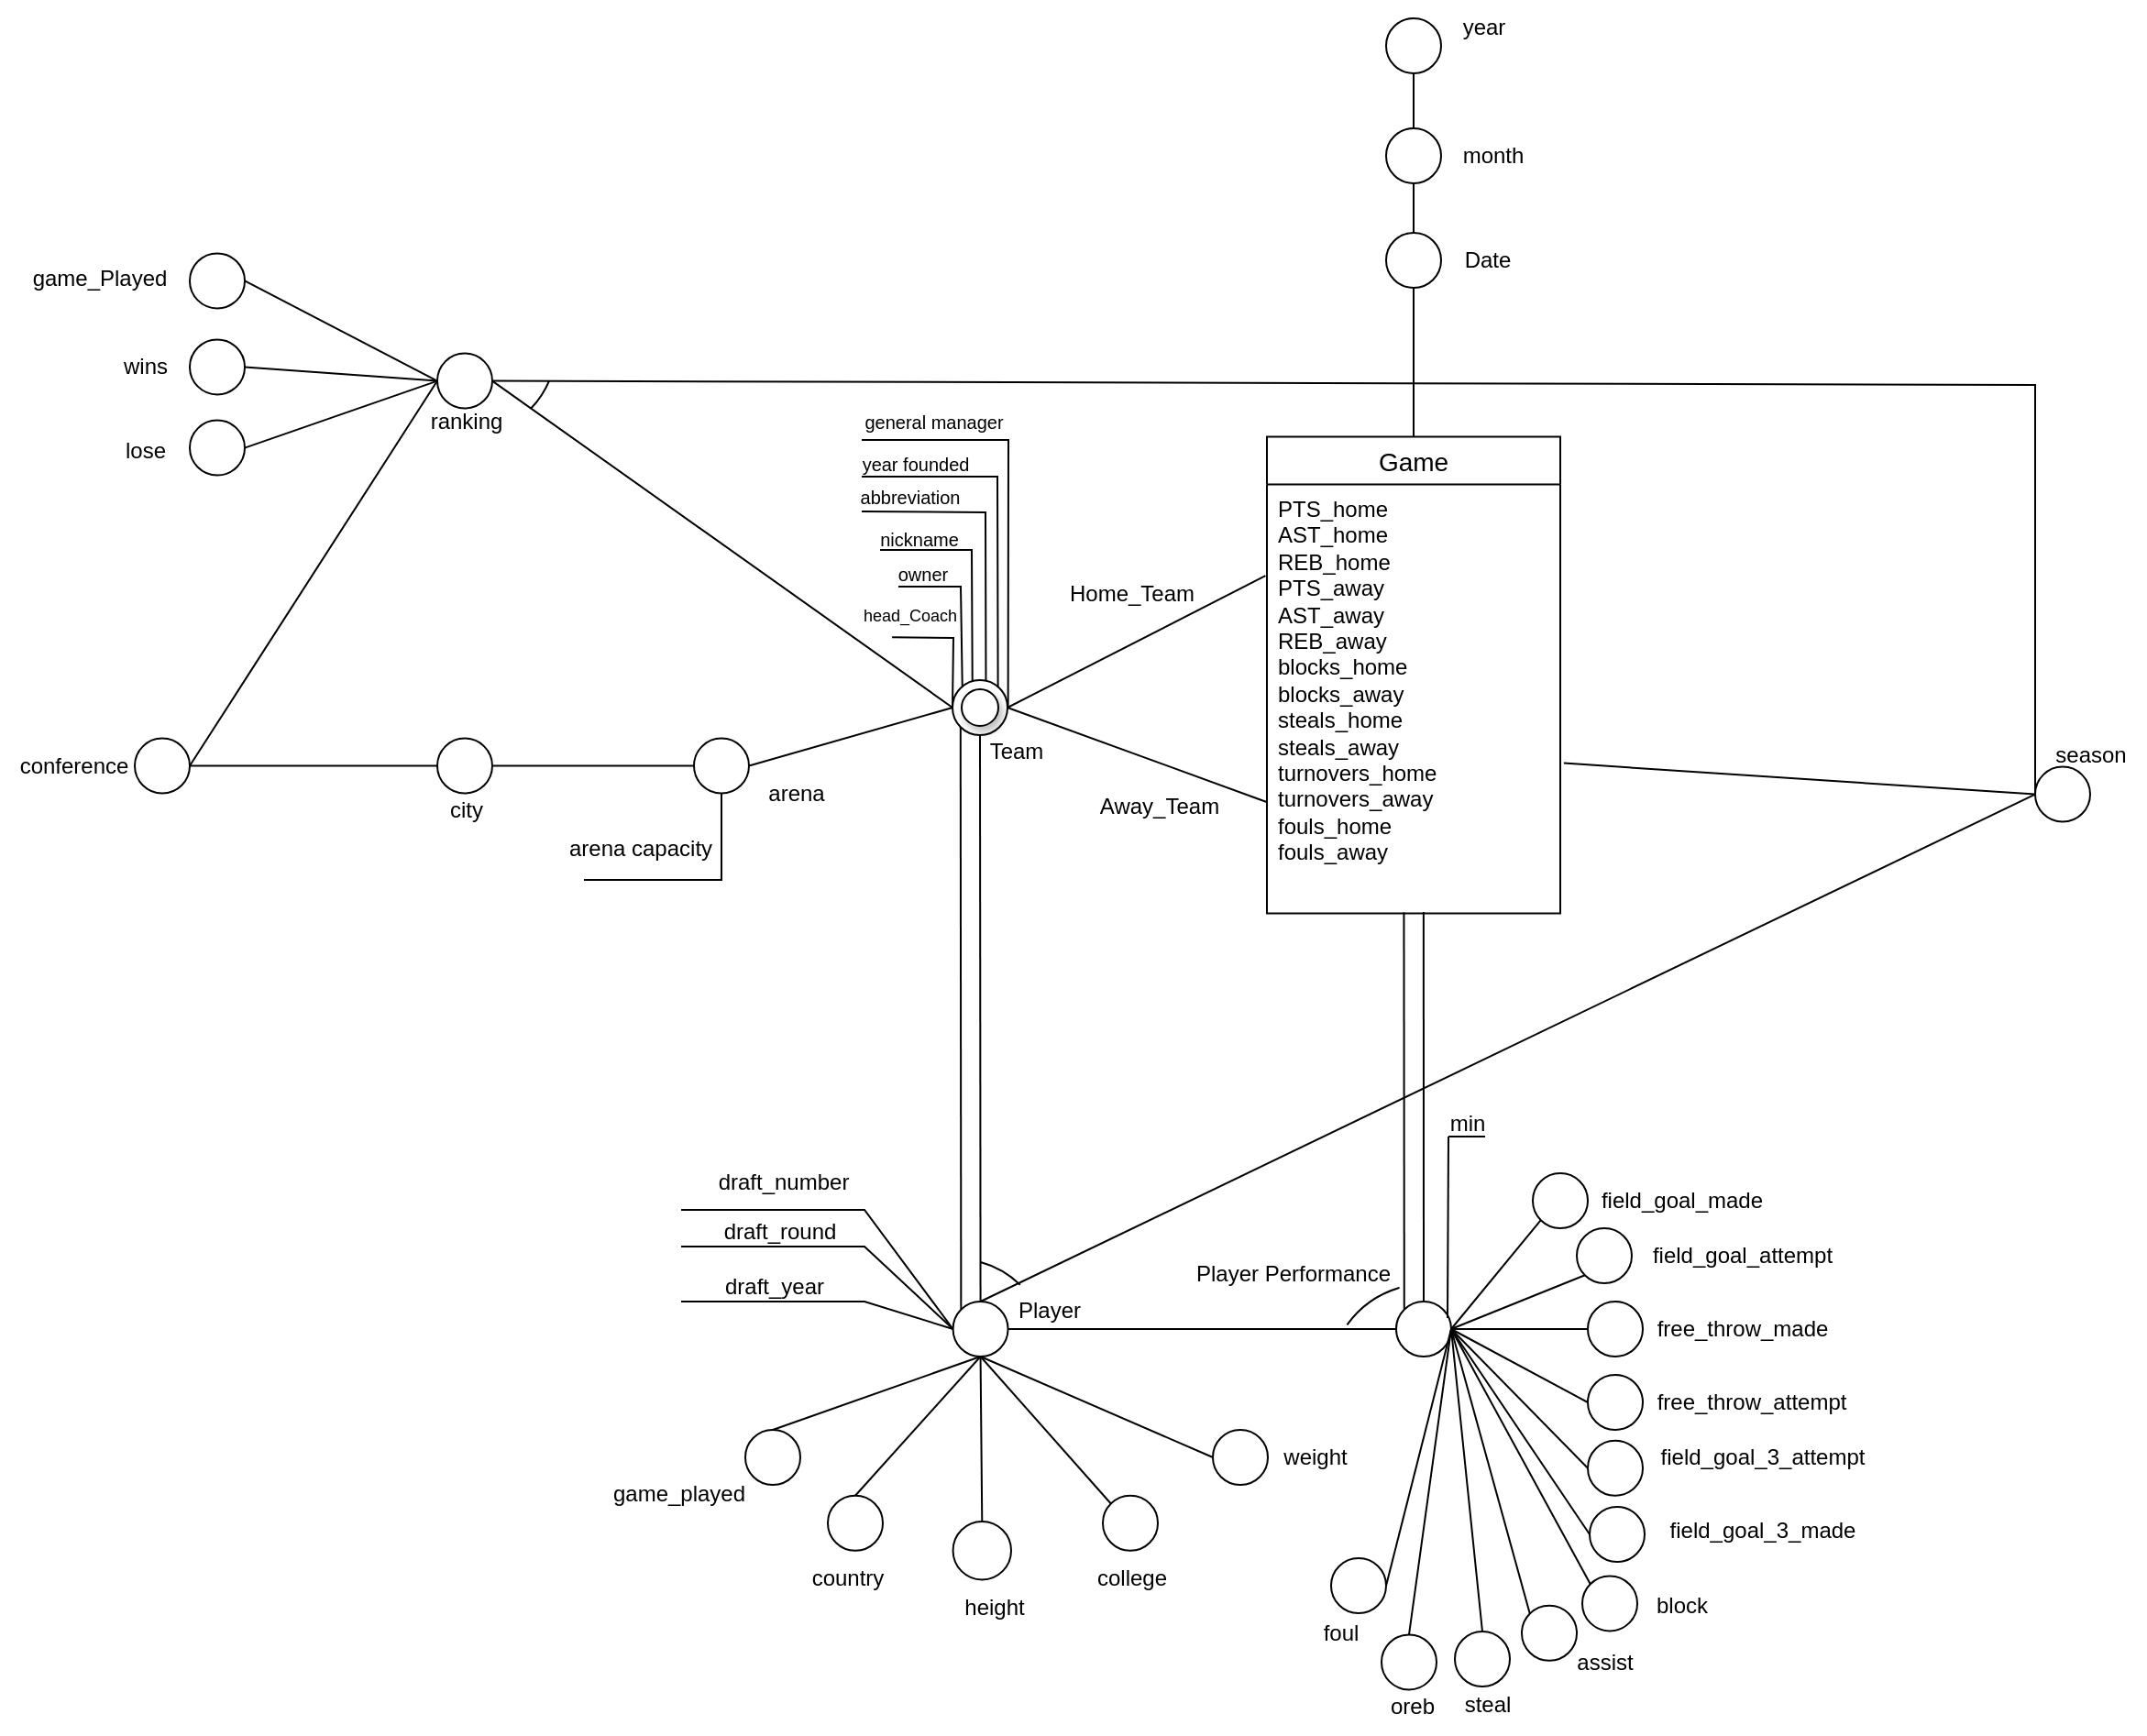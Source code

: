 <mxfile version="26.2.12">
  <diagram name="Page-1" id="STnHS9eQs5rwX8lgGzz5">
    <mxGraphModel dx="2829" dy="1380" grid="1" gridSize="10" guides="1" tooltips="1" connect="1" arrows="1" fold="1" page="1" pageScale="1" pageWidth="1654" pageHeight="1169" math="0" shadow="0">
      <root>
        <mxCell id="0" />
        <mxCell id="1" parent="0" />
        <mxCell id="lqGyyjWY5NM0c0FbPmfU-131" value="&lt;font style=&quot;font-size: 10px;&quot;&gt;general manager&lt;/font&gt;" style="text;html=1;align=center;verticalAlign=middle;resizable=0;points=[];autosize=1;strokeColor=none;fillColor=none;" parent="1" vertex="1">
          <mxGeometry x="628.5" y="315.21" width="100" height="30" as="geometry" />
        </mxCell>
        <mxCell id="lqGyyjWY5NM0c0FbPmfU-140" value="&lt;font style=&quot;font-size: 10px;&quot;&gt;abbreviation&lt;/font&gt;" style="text;html=1;align=center;verticalAlign=middle;resizable=0;points=[];autosize=1;strokeColor=none;fillColor=none;" parent="1" vertex="1">
          <mxGeometry x="625.5" y="356" width="80" height="30" as="geometry" />
        </mxCell>
        <mxCell id="lqGyyjWY5NM0c0FbPmfU-82" value="Game" style="swimlane;fontStyle=0;childLayout=stackLayout;horizontal=1;startSize=26;horizontalStack=0;resizeParent=1;resizeParentMax=0;resizeLast=0;collapsible=1;marginBottom=0;align=center;fontSize=14;" parent="1" vertex="1">
          <mxGeometry x="861" y="338.21" width="160" height="260" as="geometry">
            <mxRectangle x="1130" y="142" width="130" height="30" as="alternateBounds" />
          </mxGeometry>
        </mxCell>
        <mxCell id="lqGyyjWY5NM0c0FbPmfU-85" value="&lt;div&gt;&lt;span style=&quot;background-color: transparent; color: light-dark(rgb(0, 0, 0), rgb(255, 255, 255));&quot;&gt;PTS_home&lt;br&gt;AST_home&amp;nbsp;&lt;/span&gt;&lt;/div&gt;&lt;div&gt;&lt;span style=&quot;background-color: transparent; color: light-dark(rgb(0, 0, 0), rgb(255, 255, 255));&quot;&gt;REB_home&lt;br&gt;PTS_away&lt;br&gt;AST_away&lt;br&gt;REB_away&lt;span style=&quot;white-space: pre;&quot;&gt;&#x9;&lt;/span&gt;&lt;br&gt;&lt;/span&gt;&lt;span style=&quot;background-color: transparent; color: light-dark(rgb(0, 0, 0), rgb(255, 255, 255));&quot;&gt;blocks_home&lt;/span&gt;&lt;/div&gt;&lt;div&gt;blocks_away&lt;/div&gt;&lt;div&gt;&lt;div&gt;steals_home&lt;/div&gt;&lt;div&gt;steals_away&lt;/div&gt;&lt;div&gt;turnovers_home&lt;/div&gt;&lt;div&gt;turnovers_away&lt;/div&gt;&lt;div&gt;fouls_home&lt;/div&gt;&lt;/div&gt;&lt;div&gt;fouls_away&lt;/div&gt;&lt;div&gt;&lt;br&gt;&lt;/div&gt;" style="text;strokeColor=none;fillColor=none;spacingLeft=4;spacingRight=4;overflow=hidden;rotatable=0;points=[[0,0.5],[1,0.5]];portConstraint=eastwest;fontSize=12;whiteSpace=wrap;html=1;" parent="lqGyyjWY5NM0c0FbPmfU-82" vertex="1">
          <mxGeometry y="26" width="160" height="234" as="geometry" />
        </mxCell>
        <mxCell id="lqGyyjWY5NM0c0FbPmfU-91" value="Home_Team" style="text;html=1;align=center;verticalAlign=middle;resizable=0;points=[];autosize=1;strokeColor=none;fillColor=none;" parent="1" vertex="1">
          <mxGeometry x="741.5" y="409" width="90" height="30" as="geometry" />
        </mxCell>
        <mxCell id="lqGyyjWY5NM0c0FbPmfU-101" value="" style="endArrow=none;html=1;rounded=0;entryX=1;entryY=0;entryDx=0;entryDy=0;" parent="1" edge="1">
          <mxGeometry relative="1" as="geometry">
            <mxPoint x="640" y="340" as="sourcePoint" />
            <mxPoint x="719.807" y="485.603" as="targetPoint" />
            <Array as="points">
              <mxPoint x="720" y="340" />
            </Array>
          </mxGeometry>
        </mxCell>
        <mxCell id="lqGyyjWY5NM0c0FbPmfU-115" value="&lt;font style=&quot;font-size: 10px;&quot;&gt;owner&lt;/font&gt;" style="text;html=1;align=center;verticalAlign=middle;resizable=0;points=[];autosize=1;strokeColor=none;fillColor=none;" parent="1" vertex="1">
          <mxGeometry x="647.5" y="398.0" width="50" height="30" as="geometry" />
        </mxCell>
        <mxCell id="Ys17MQs9ZZvH2SdcOi4z-31" value="" style="endArrow=none;html=1;rounded=0;entryX=0;entryY=0.5;entryDx=0;entryDy=0;exitX=1;exitY=0.5;exitDx=0;exitDy=0;" parent="1" source="Ys17MQs9ZZvH2SdcOi4z-32" target="HAxubspQe0TTmZOSSiqT-24" edge="1">
          <mxGeometry width="50" height="50" relative="1" as="geometry">
            <mxPoint x="-84" y="441.5" as="sourcePoint" />
            <mxPoint x="-184" y="513.5" as="targetPoint" />
          </mxGeometry>
        </mxCell>
        <mxCell id="Ys17MQs9ZZvH2SdcOi4z-32" value="" style="ellipse;whiteSpace=wrap;html=1;aspect=fixed;" parent="1" vertex="1">
          <mxGeometry x="273.5" y="285.21" width="30" height="30" as="geometry" />
        </mxCell>
        <mxCell id="Ys17MQs9ZZvH2SdcOi4z-34" value="wins" style="text;html=1;align=center;verticalAlign=middle;resizable=0;points=[];autosize=1;strokeColor=none;fillColor=none;" parent="1" vertex="1">
          <mxGeometry x="223.5" y="285.21" width="50" height="30" as="geometry" />
        </mxCell>
        <mxCell id="Ys17MQs9ZZvH2SdcOi4z-35" value="" style="endArrow=none;html=1;rounded=0;exitX=1;exitY=0.5;exitDx=0;exitDy=0;entryX=0;entryY=0.5;entryDx=0;entryDy=0;" parent="1" source="Ys17MQs9ZZvH2SdcOi4z-36" target="HAxubspQe0TTmZOSSiqT-24" edge="1">
          <mxGeometry width="50" height="50" relative="1" as="geometry">
            <mxPoint x="-104" y="493.5" as="sourcePoint" />
            <mxPoint x="383.5" y="255.21" as="targetPoint" />
          </mxGeometry>
        </mxCell>
        <mxCell id="Ys17MQs9ZZvH2SdcOi4z-36" value="" style="ellipse;whiteSpace=wrap;html=1;aspect=fixed;" parent="1" vertex="1">
          <mxGeometry x="273.5" y="329.29" width="30" height="30" as="geometry" />
        </mxCell>
        <mxCell id="Ys17MQs9ZZvH2SdcOi4z-37" value="lose" style="text;html=1;align=center;verticalAlign=middle;resizable=0;points=[];autosize=1;strokeColor=none;fillColor=none;" parent="1" vertex="1">
          <mxGeometry x="223.5" y="330.71" width="50" height="30" as="geometry" />
        </mxCell>
        <mxCell id="Ys17MQs9ZZvH2SdcOi4z-41" value="" style="endArrow=none;html=1;rounded=0;exitX=0.5;exitY=1;exitDx=0;exitDy=0;entryX=0;entryY=0.5;entryDx=0;entryDy=0;" parent="1" source="HAxubspQe0TTmZOSSiqT-42" target="Ys17MQs9ZZvH2SdcOi4z-51" edge="1">
          <mxGeometry width="50" height="50" relative="1" as="geometry">
            <mxPoint x="681.5" y="771.22" as="sourcePoint" />
            <mxPoint x="781.5" y="771.22" as="targetPoint" />
          </mxGeometry>
        </mxCell>
        <mxCell id="Ys17MQs9ZZvH2SdcOi4z-42" value="" style="endArrow=none;html=1;rounded=0;exitX=0.5;exitY=1;exitDx=0;exitDy=0;entryX=0.5;entryY=0;entryDx=0;entryDy=0;" parent="1" source="HAxubspQe0TTmZOSSiqT-42" target="Ys17MQs9ZZvH2SdcOi4z-49" edge="1">
          <mxGeometry width="50" height="50" relative="1" as="geometry">
            <mxPoint x="681.5" y="771.22" as="sourcePoint" />
            <mxPoint x="771.5" y="811.22" as="targetPoint" />
          </mxGeometry>
        </mxCell>
        <mxCell id="Ys17MQs9ZZvH2SdcOi4z-43" value="" style="endArrow=none;html=1;rounded=0;exitX=0.5;exitY=1;exitDx=0;exitDy=0;entryX=0.5;entryY=0;entryDx=0;entryDy=0;" parent="1" source="HAxubspQe0TTmZOSSiqT-42" target="Ys17MQs9ZZvH2SdcOi4z-47" edge="1">
          <mxGeometry width="50" height="50" relative="1" as="geometry">
            <mxPoint x="651.5" y="678.29" as="sourcePoint" />
            <mxPoint x="696.5" y="841.22" as="targetPoint" />
          </mxGeometry>
        </mxCell>
        <mxCell id="Ys17MQs9ZZvH2SdcOi4z-44" value="" style="endArrow=none;html=1;rounded=0;exitX=0.5;exitY=1;exitDx=0;exitDy=0;entryX=0.5;entryY=0;entryDx=0;entryDy=0;" parent="1" source="HAxubspQe0TTmZOSSiqT-42" target="Ys17MQs9ZZvH2SdcOi4z-45" edge="1">
          <mxGeometry width="50" height="50" relative="1" as="geometry">
            <mxPoint x="681.5" y="771.22" as="sourcePoint" />
            <mxPoint x="686.5" y="864.22" as="targetPoint" />
          </mxGeometry>
        </mxCell>
        <mxCell id="Ys17MQs9ZZvH2SdcOi4z-45" value="" style="ellipse;whiteSpace=wrap;html=1;aspect=fixed;" parent="1" vertex="1">
          <mxGeometry x="576.5" y="880.0" width="30" height="30" as="geometry" />
        </mxCell>
        <mxCell id="Ys17MQs9ZZvH2SdcOi4z-46" value="game_played" style="text;html=1;align=center;verticalAlign=middle;resizable=0;points=[];autosize=1;strokeColor=none;fillColor=none;" parent="1" vertex="1">
          <mxGeometry x="490" y="900.0" width="100" height="30" as="geometry" />
        </mxCell>
        <mxCell id="Ys17MQs9ZZvH2SdcOi4z-47" value="" style="ellipse;whiteSpace=wrap;html=1;aspect=fixed;" parent="1" vertex="1">
          <mxGeometry x="621.5" y="915.86" width="30" height="30" as="geometry" />
        </mxCell>
        <mxCell id="Ys17MQs9ZZvH2SdcOi4z-48" value="country" style="text;html=1;align=center;verticalAlign=middle;resizable=0;points=[];autosize=1;strokeColor=none;fillColor=none;" parent="1" vertex="1">
          <mxGeometry x="601.5" y="945.86" width="60" height="30" as="geometry" />
        </mxCell>
        <mxCell id="Ys17MQs9ZZvH2SdcOi4z-49" value="" style="ellipse;whiteSpace=wrap;html=1;aspect=fixed;" parent="1" vertex="1">
          <mxGeometry x="689.78" y="930" width="31.72" height="31.72" as="geometry" />
        </mxCell>
        <mxCell id="Ys17MQs9ZZvH2SdcOi4z-50" value="height" style="text;html=1;align=center;verticalAlign=middle;resizable=0;points=[];autosize=1;strokeColor=none;fillColor=none;" parent="1" vertex="1">
          <mxGeometry x="681.5" y="961.72" width="60" height="30" as="geometry" />
        </mxCell>
        <mxCell id="Ys17MQs9ZZvH2SdcOi4z-51" value="" style="ellipse;whiteSpace=wrap;html=1;aspect=fixed;" parent="1" vertex="1">
          <mxGeometry x="831.5" y="880.0" width="30" height="30" as="geometry" />
        </mxCell>
        <mxCell id="Ys17MQs9ZZvH2SdcOi4z-53" value="weight" style="text;html=1;align=center;verticalAlign=middle;resizable=0;points=[];autosize=1;strokeColor=none;fillColor=none;" parent="1" vertex="1">
          <mxGeometry x="856.5" y="880.0" width="60" height="30" as="geometry" />
        </mxCell>
        <mxCell id="Ys17MQs9ZZvH2SdcOi4z-60" value="" style="endArrow=none;html=1;rounded=0;entryX=0;entryY=0.5;entryDx=0;entryDy=0;exitX=1;exitY=0.5;exitDx=0;exitDy=0;" parent="1" source="Ys17MQs9ZZvH2SdcOi4z-61" target="HAxubspQe0TTmZOSSiqT-24" edge="1">
          <mxGeometry width="50" height="50" relative="1" as="geometry">
            <mxPoint x="-94" y="393.5" as="sourcePoint" />
            <mxPoint x="66" y="453.5" as="targetPoint" />
          </mxGeometry>
        </mxCell>
        <mxCell id="Ys17MQs9ZZvH2SdcOi4z-61" value="" style="ellipse;whiteSpace=wrap;html=1;aspect=fixed;" parent="1" vertex="1">
          <mxGeometry x="273.5" y="238.21" width="30" height="30" as="geometry" />
        </mxCell>
        <mxCell id="uUU-sFvdg4GG319mq6XO-7" value="" style="endArrow=none;html=1;rounded=0;entryX=0;entryY=0;entryDx=0;entryDy=0;exitX=0.5;exitY=1;exitDx=0;exitDy=0;" parent="1" source="HAxubspQe0TTmZOSSiqT-42" target="uUU-sFvdg4GG319mq6XO-8" edge="1">
          <mxGeometry width="50" height="50" relative="1" as="geometry">
            <mxPoint x="691.5" y="680" as="sourcePoint" />
            <mxPoint x="786" y="731.22" as="targetPoint" />
          </mxGeometry>
        </mxCell>
        <mxCell id="uUU-sFvdg4GG319mq6XO-8" value="" style="ellipse;whiteSpace=wrap;html=1;aspect=fixed;" parent="1" vertex="1">
          <mxGeometry x="771.5" y="915.86" width="30" height="30" as="geometry" />
        </mxCell>
        <mxCell id="uUU-sFvdg4GG319mq6XO-9" value="college" style="text;html=1;align=center;verticalAlign=middle;resizable=0;points=[];autosize=1;strokeColor=none;fillColor=none;" parent="1" vertex="1">
          <mxGeometry x="756.5" y="945.86" width="60" height="30" as="geometry" />
        </mxCell>
        <mxCell id="HAxubspQe0TTmZOSSiqT-1" value="" style="ellipse;whiteSpace=wrap;html=1;aspect=fixed;" parent="1" vertex="1">
          <mxGeometry x="926" y="227" width="30" height="30" as="geometry" />
        </mxCell>
        <mxCell id="HAxubspQe0TTmZOSSiqT-3" value="Date" style="text;html=1;align=center;verticalAlign=middle;resizable=0;points=[];autosize=1;strokeColor=none;fillColor=none;" parent="1" vertex="1">
          <mxGeometry x="956" y="227" width="50" height="30" as="geometry" />
        </mxCell>
        <mxCell id="HAxubspQe0TTmZOSSiqT-4" value="" style="ellipse;whiteSpace=wrap;html=1;aspect=fixed;" parent="1" vertex="1">
          <mxGeometry x="926" y="170" width="30" height="30" as="geometry" />
        </mxCell>
        <mxCell id="HAxubspQe0TTmZOSSiqT-5" value="" style="ellipse;whiteSpace=wrap;html=1;aspect=fixed;" parent="1" vertex="1">
          <mxGeometry x="926" y="110" width="30" height="30" as="geometry" />
        </mxCell>
        <mxCell id="HAxubspQe0TTmZOSSiqT-7" value="" style="endArrow=none;html=1;rounded=0;entryX=0.5;entryY=1;entryDx=0;entryDy=0;exitX=0.5;exitY=0;exitDx=0;exitDy=0;" parent="1" source="HAxubspQe0TTmZOSSiqT-1" target="HAxubspQe0TTmZOSSiqT-4" edge="1">
          <mxGeometry width="50" height="50" relative="1" as="geometry">
            <mxPoint x="628.5" y="257" as="sourcePoint" />
            <mxPoint x="678.5" y="207" as="targetPoint" />
          </mxGeometry>
        </mxCell>
        <mxCell id="HAxubspQe0TTmZOSSiqT-8" value="month" style="text;html=1;align=center;verticalAlign=middle;resizable=0;points=[];autosize=1;strokeColor=none;fillColor=none;" parent="1" vertex="1">
          <mxGeometry x="953.5" y="170" width="60" height="30" as="geometry" />
        </mxCell>
        <mxCell id="HAxubspQe0TTmZOSSiqT-9" value="year" style="text;html=1;align=center;verticalAlign=middle;resizable=0;points=[];autosize=1;strokeColor=none;fillColor=none;" parent="1" vertex="1">
          <mxGeometry x="953.5" y="100" width="50" height="30" as="geometry" />
        </mxCell>
        <mxCell id="HAxubspQe0TTmZOSSiqT-10" value="Away_Team" style="text;html=1;align=center;verticalAlign=middle;resizable=0;points=[];autosize=1;strokeColor=none;fillColor=none;" parent="1" vertex="1">
          <mxGeometry x="756.5" y="524.5" width="90" height="30" as="geometry" />
        </mxCell>
        <mxCell id="HAxubspQe0TTmZOSSiqT-11" value="" style="ellipse;whiteSpace=wrap;html=1;aspect=fixed;" parent="1" vertex="1">
          <mxGeometry x="689.5" y="471" width="30" height="30" as="geometry" />
        </mxCell>
        <mxCell id="HAxubspQe0TTmZOSSiqT-12" value="" style="endArrow=none;html=1;rounded=0;entryX=-0.005;entryY=0.213;entryDx=0;entryDy=0;exitX=1;exitY=0.5;exitDx=0;exitDy=0;entryPerimeter=0;" parent="1" source="HAxubspQe0TTmZOSSiqT-11" target="lqGyyjWY5NM0c0FbPmfU-85" edge="1">
          <mxGeometry width="50" height="50" relative="1" as="geometry">
            <mxPoint x="648.5" y="550" as="sourcePoint" />
            <mxPoint x="698.5" y="500" as="targetPoint" />
          </mxGeometry>
        </mxCell>
        <mxCell id="HAxubspQe0TTmZOSSiqT-14" value="" style="ellipse;whiteSpace=wrap;html=1;aspect=fixed;shadow=1;" parent="1" vertex="1">
          <mxGeometry x="694.5" y="476" width="20" height="20" as="geometry" />
        </mxCell>
        <mxCell id="HAxubspQe0TTmZOSSiqT-15" value="" style="endArrow=none;html=1;rounded=0;entryX=1;entryY=0.5;entryDx=0;entryDy=0;exitX=0.001;exitY=0.741;exitDx=0;exitDy=0;exitPerimeter=0;" parent="1" source="lqGyyjWY5NM0c0FbPmfU-85" target="HAxubspQe0TTmZOSSiqT-11" edge="1">
          <mxGeometry width="50" height="50" relative="1" as="geometry">
            <mxPoint x="648.5" y="550" as="sourcePoint" />
            <mxPoint x="698.5" y="500" as="targetPoint" />
          </mxGeometry>
        </mxCell>
        <mxCell id="HAxubspQe0TTmZOSSiqT-16" value="Team" style="text;html=1;align=center;verticalAlign=middle;resizable=0;points=[];autosize=1;strokeColor=none;fillColor=none;" parent="1" vertex="1">
          <mxGeometry x="698.5" y="494.5" width="50" height="30" as="geometry" />
        </mxCell>
        <mxCell id="HAxubspQe0TTmZOSSiqT-19" value="" style="endArrow=none;html=1;rounded=0;entryX=0;entryY=0.5;entryDx=0;entryDy=0;exitX=1;exitY=0.5;exitDx=0;exitDy=0;" parent="1" source="HAxubspQe0TTmZOSSiqT-24" target="HAxubspQe0TTmZOSSiqT-11" edge="1">
          <mxGeometry width="50" height="50" relative="1" as="geometry">
            <mxPoint x="518.5" y="470" as="sourcePoint" />
            <mxPoint x="498.5" y="490" as="targetPoint" />
          </mxGeometry>
        </mxCell>
        <mxCell id="HAxubspQe0TTmZOSSiqT-22" value="" style="ellipse;whiteSpace=wrap;html=1;aspect=fixed;" parent="1" vertex="1">
          <mxGeometry x="408.5" y="502.79" width="30" height="30" as="geometry" />
        </mxCell>
        <mxCell id="HAxubspQe0TTmZOSSiqT-23" value="" style="ellipse;whiteSpace=wrap;html=1;aspect=fixed;" parent="1" vertex="1">
          <mxGeometry x="548.5" y="502.79" width="30" height="30" as="geometry" />
        </mxCell>
        <mxCell id="HAxubspQe0TTmZOSSiqT-24" value="" style="ellipse;whiteSpace=wrap;html=1;aspect=fixed;" parent="1" vertex="1">
          <mxGeometry x="408.5" y="292.79" width="30" height="30" as="geometry" />
        </mxCell>
        <mxCell id="HAxubspQe0TTmZOSSiqT-26" value="" style="endArrow=none;html=1;rounded=0;entryX=0;entryY=0.5;entryDx=0;entryDy=0;exitX=1;exitY=0.5;exitDx=0;exitDy=0;" parent="1" source="HAxubspQe0TTmZOSSiqT-23" target="HAxubspQe0TTmZOSSiqT-11" edge="1">
          <mxGeometry width="50" height="50" relative="1" as="geometry">
            <mxPoint x="598.5" y="550" as="sourcePoint" />
            <mxPoint x="498.5" y="490" as="targetPoint" />
          </mxGeometry>
        </mxCell>
        <mxCell id="HAxubspQe0TTmZOSSiqT-27" value="arena" style="text;html=1;align=center;verticalAlign=middle;resizable=0;points=[];autosize=1;strokeColor=none;fillColor=none;" parent="1" vertex="1">
          <mxGeometry x="578.5" y="518.29" width="50" height="30" as="geometry" />
        </mxCell>
        <mxCell id="HAxubspQe0TTmZOSSiqT-28" value="" style="endArrow=none;html=1;rounded=0;entryX=0.5;entryY=1;entryDx=0;entryDy=0;" parent="1" target="HAxubspQe0TTmZOSSiqT-23" edge="1">
          <mxGeometry width="50" height="50" relative="1" as="geometry">
            <mxPoint x="488.5" y="580" as="sourcePoint" />
            <mxPoint x="498.5" y="490" as="targetPoint" />
            <Array as="points">
              <mxPoint x="563.5" y="580" />
            </Array>
          </mxGeometry>
        </mxCell>
        <mxCell id="HAxubspQe0TTmZOSSiqT-29" value="arena capacity" style="text;html=1;align=center;verticalAlign=middle;resizable=0;points=[];autosize=1;strokeColor=none;fillColor=none;" parent="1" vertex="1">
          <mxGeometry x="468.5" y="548.29" width="100" height="30" as="geometry" />
        </mxCell>
        <mxCell id="HAxubspQe0TTmZOSSiqT-30" value="" style="endArrow=none;html=1;rounded=0;entryX=0;entryY=0.5;entryDx=0;entryDy=0;exitX=1;exitY=0.5;exitDx=0;exitDy=0;" parent="1" source="HAxubspQe0TTmZOSSiqT-22" target="HAxubspQe0TTmZOSSiqT-23" edge="1">
          <mxGeometry width="50" height="50" relative="1" as="geometry">
            <mxPoint x="448.5" y="518" as="sourcePoint" />
            <mxPoint x="498.5" y="490" as="targetPoint" />
          </mxGeometry>
        </mxCell>
        <mxCell id="HAxubspQe0TTmZOSSiqT-31" value="city" style="text;html=1;align=center;verticalAlign=middle;resizable=0;points=[];autosize=1;strokeColor=none;fillColor=none;" parent="1" vertex="1">
          <mxGeometry x="403.5" y="527" width="40" height="30" as="geometry" />
        </mxCell>
        <mxCell id="HAxubspQe0TTmZOSSiqT-33" value="&lt;font style=&quot;font-size: 10px;&quot;&gt;year founded&lt;/font&gt;" style="text;html=1;align=center;verticalAlign=middle;resizable=0;points=[];autosize=1;strokeColor=none;fillColor=none;" parent="1" vertex="1">
          <mxGeometry x="628.5" y="338.21" width="80" height="30" as="geometry" />
        </mxCell>
        <mxCell id="HAxubspQe0TTmZOSSiqT-34" value="" style="endArrow=none;html=1;rounded=0;entryX=0;entryY=0.5;entryDx=0;entryDy=0;exitX=0.372;exitY=0.921;exitDx=0;exitDy=0;exitPerimeter=0;" parent="1" source="HAxubspQe0TTmZOSSiqT-36" target="HAxubspQe0TTmZOSSiqT-11" edge="1">
          <mxGeometry width="50" height="50" relative="1" as="geometry">
            <mxPoint x="660" y="440" as="sourcePoint" />
            <mxPoint x="658.5" y="450" as="targetPoint" />
            <Array as="points">
              <mxPoint x="690" y="448" />
            </Array>
          </mxGeometry>
        </mxCell>
        <mxCell id="HAxubspQe0TTmZOSSiqT-36" value="&lt;font style=&quot;font-size: 9px;&quot;&gt;head_Coach&lt;/font&gt;" style="text;html=1;align=center;verticalAlign=middle;resizable=0;points=[];autosize=1;strokeColor=none;fillColor=none;" parent="1" vertex="1">
          <mxGeometry x="630.5" y="420" width="70" height="30" as="geometry" />
        </mxCell>
        <mxCell id="HAxubspQe0TTmZOSSiqT-42" value="" style="ellipse;whiteSpace=wrap;html=1;aspect=fixed;" parent="1" vertex="1">
          <mxGeometry x="689.78" y="810" width="30" height="30" as="geometry" />
        </mxCell>
        <mxCell id="HAxubspQe0TTmZOSSiqT-46" value="" style="endArrow=none;html=1;rounded=0;entryX=0.5;entryY=1;entryDx=0;entryDy=0;exitX=0.5;exitY=0;exitDx=0;exitDy=0;" parent="1" source="HAxubspQe0TTmZOSSiqT-42" target="HAxubspQe0TTmZOSSiqT-11" edge="1">
          <mxGeometry width="50" height="50" relative="1" as="geometry">
            <mxPoint x="703.5" y="640" as="sourcePoint" />
            <mxPoint x="658.5" y="450" as="targetPoint" />
          </mxGeometry>
        </mxCell>
        <mxCell id="HAxubspQe0TTmZOSSiqT-47" value="" style="endArrow=none;html=1;rounded=0;entryX=0;entryY=1;entryDx=0;entryDy=0;exitX=0;exitY=0;exitDx=0;exitDy=0;" parent="1" source="HAxubspQe0TTmZOSSiqT-42" target="HAxubspQe0TTmZOSSiqT-11" edge="1">
          <mxGeometry width="50" height="50" relative="1" as="geometry">
            <mxPoint x="692.5" y="650" as="sourcePoint" />
            <mxPoint x="658.5" y="450" as="targetPoint" />
          </mxGeometry>
        </mxCell>
        <mxCell id="HAxubspQe0TTmZOSSiqT-48" value="Player" style="text;html=1;align=center;verticalAlign=middle;resizable=0;points=[];autosize=1;strokeColor=none;fillColor=none;" parent="1" vertex="1">
          <mxGeometry x="711.5" y="800" width="60" height="30" as="geometry" />
        </mxCell>
        <mxCell id="HAxubspQe0TTmZOSSiqT-53" value="" style="ellipse;whiteSpace=wrap;html=1;aspect=fixed;" parent="1" vertex="1">
          <mxGeometry x="1280" y="518.29" width="30" height="30" as="geometry" />
        </mxCell>
        <mxCell id="HAxubspQe0TTmZOSSiqT-55" value="season" style="text;html=1;align=center;verticalAlign=middle;resizable=0;points=[];autosize=1;strokeColor=none;fillColor=none;" parent="1" vertex="1">
          <mxGeometry x="1280" y="497" width="60" height="30" as="geometry" />
        </mxCell>
        <mxCell id="HAxubspQe0TTmZOSSiqT-59" value="ranking" style="text;html=1;align=center;verticalAlign=middle;resizable=0;points=[];autosize=1;strokeColor=none;fillColor=none;" parent="1" vertex="1">
          <mxGeometry x="393.5" y="315.21" width="60" height="30" as="geometry" />
        </mxCell>
        <mxCell id="HAxubspQe0TTmZOSSiqT-62" value="" style="endArrow=none;html=1;rounded=0;entryX=0;entryY=0.5;entryDx=0;entryDy=0;exitX=1;exitY=0.5;exitDx=0;exitDy=0;" parent="1" source="HAxubspQe0TTmZOSSiqT-64" target="HAxubspQe0TTmZOSSiqT-22" edge="1">
          <mxGeometry width="50" height="50" relative="1" as="geometry">
            <mxPoint x="298.5" y="518" as="sourcePoint" />
            <mxPoint x="768.5" y="580" as="targetPoint" />
          </mxGeometry>
        </mxCell>
        <mxCell id="HAxubspQe0TTmZOSSiqT-64" value="" style="ellipse;whiteSpace=wrap;html=1;aspect=fixed;" parent="1" vertex="1">
          <mxGeometry x="243.5" y="502.79" width="30" height="30" as="geometry" />
        </mxCell>
        <mxCell id="HAxubspQe0TTmZOSSiqT-65" value="conference" style="text;html=1;align=center;verticalAlign=middle;resizable=0;points=[];autosize=1;strokeColor=none;fillColor=none;" parent="1" vertex="1">
          <mxGeometry x="170" y="502.79" width="80" height="30" as="geometry" />
        </mxCell>
        <mxCell id="HAxubspQe0TTmZOSSiqT-66" value="game_Played" style="text;html=1;align=center;verticalAlign=middle;resizable=0;points=[];autosize=1;strokeColor=none;fillColor=none;" parent="1" vertex="1">
          <mxGeometry x="173.5" y="237" width="100" height="30" as="geometry" />
        </mxCell>
        <mxCell id="HAxubspQe0TTmZOSSiqT-67" value="&lt;font style=&quot;font-size: 10px;&quot;&gt;nickname&lt;/font&gt;" style="text;html=1;align=center;verticalAlign=middle;resizable=0;points=[];autosize=1;strokeColor=none;fillColor=none;" parent="1" vertex="1">
          <mxGeometry x="635.5" y="379.0" width="70" height="30" as="geometry" />
        </mxCell>
        <mxCell id="HAxubspQe0TTmZOSSiqT-70" value="" style="endArrow=none;html=1;rounded=0;entryX=0.5;entryY=1;entryDx=0;entryDy=0;exitX=0.5;exitY=0;exitDx=0;exitDy=0;" parent="1" source="HAxubspQe0TTmZOSSiqT-4" target="HAxubspQe0TTmZOSSiqT-5" edge="1">
          <mxGeometry width="50" height="50" relative="1" as="geometry">
            <mxPoint x="778.5" y="200" as="sourcePoint" />
            <mxPoint x="828.5" y="150" as="targetPoint" />
          </mxGeometry>
        </mxCell>
        <mxCell id="HAxubspQe0TTmZOSSiqT-71" value="" style="endArrow=none;html=1;rounded=0;exitX=1;exitY=0.5;exitDx=0;exitDy=0;entryX=0;entryY=0.5;entryDx=0;entryDy=0;" parent="1" source="HAxubspQe0TTmZOSSiqT-24" target="HAxubspQe0TTmZOSSiqT-53" edge="1">
          <mxGeometry width="50" height="50" relative="1" as="geometry">
            <mxPoint x="758.5" y="260" as="sourcePoint" />
            <mxPoint x="1090" y="170" as="targetPoint" />
            <Array as="points">
              <mxPoint x="1280" y="310" />
            </Array>
          </mxGeometry>
        </mxCell>
        <mxCell id="HAxubspQe0TTmZOSSiqT-73" value="" style="verticalLabelPosition=bottom;verticalAlign=top;html=1;shape=mxgraph.basic.arc;startAngle=0.314;endAngle=0.372;" parent="1" vertex="1">
          <mxGeometry x="373.5" y="238.21" width="100" height="100" as="geometry" />
        </mxCell>
        <mxCell id="HAxubspQe0TTmZOSSiqT-74" value="" style="endArrow=none;html=1;rounded=0;entryX=0;entryY=0.5;entryDx=0;entryDy=0;exitX=1;exitY=0.5;exitDx=0;exitDy=0;" parent="1" source="HAxubspQe0TTmZOSSiqT-64" target="HAxubspQe0TTmZOSSiqT-24" edge="1">
          <mxGeometry width="50" height="50" relative="1" as="geometry">
            <mxPoint x="618.5" y="610" as="sourcePoint" />
            <mxPoint x="668.5" y="560" as="targetPoint" />
          </mxGeometry>
        </mxCell>
        <mxCell id="HAxubspQe0TTmZOSSiqT-75" value="" style="endArrow=none;html=1;rounded=0;exitX=0;exitY=0.5;exitDx=0;exitDy=0;" parent="1" source="HAxubspQe0TTmZOSSiqT-42" edge="1">
          <mxGeometry width="50" height="50" relative="1" as="geometry">
            <mxPoint x="901.5" y="710" as="sourcePoint" />
            <mxPoint x="541.5" y="760" as="targetPoint" />
            <Array as="points">
              <mxPoint x="641.5" y="760" />
            </Array>
          </mxGeometry>
        </mxCell>
        <mxCell id="HAxubspQe0TTmZOSSiqT-76" value="draft_year" style="text;html=1;align=center;verticalAlign=middle;resizable=0;points=[];autosize=1;strokeColor=none;fillColor=none;" parent="1" vertex="1">
          <mxGeometry x="551.5" y="786.71" width="80" height="30" as="geometry" />
        </mxCell>
        <mxCell id="HAxubspQe0TTmZOSSiqT-77" value="" style="endArrow=none;html=1;rounded=0;exitX=0;exitY=0.5;exitDx=0;exitDy=0;" parent="1" source="HAxubspQe0TTmZOSSiqT-42" edge="1">
          <mxGeometry width="50" height="50" relative="1" as="geometry">
            <mxPoint x="901.5" y="710" as="sourcePoint" />
            <mxPoint x="541.5" y="780" as="targetPoint" />
            <Array as="points">
              <mxPoint x="641.5" y="780" />
            </Array>
          </mxGeometry>
        </mxCell>
        <mxCell id="HAxubspQe0TTmZOSSiqT-78" value="draft_round" style="text;html=1;align=center;verticalAlign=middle;resizable=0;points=[];autosize=1;strokeColor=none;fillColor=none;" parent="1" vertex="1">
          <mxGeometry x="554.5" y="756.71" width="80" height="30" as="geometry" />
        </mxCell>
        <mxCell id="HAxubspQe0TTmZOSSiqT-79" value="" style="endArrow=none;html=1;rounded=0;exitX=0;exitY=0.5;exitDx=0;exitDy=0;" parent="1" source="HAxubspQe0TTmZOSSiqT-42" edge="1">
          <mxGeometry width="50" height="50" relative="1" as="geometry">
            <mxPoint x="611.5" y="780" as="sourcePoint" />
            <mxPoint x="541.5" y="810" as="targetPoint" />
            <Array as="points">
              <mxPoint x="641.5" y="810" />
            </Array>
          </mxGeometry>
        </mxCell>
        <mxCell id="HAxubspQe0TTmZOSSiqT-80" value="draft_number" style="text;html=1;align=center;verticalAlign=middle;resizable=0;points=[];autosize=1;strokeColor=none;fillColor=none;" parent="1" vertex="1">
          <mxGeometry x="551.5" y="730" width="90" height="30" as="geometry" />
        </mxCell>
        <mxCell id="HAxubspQe0TTmZOSSiqT-81" value="" style="endArrow=none;html=1;rounded=0;entryX=0;entryY=0.5;entryDx=0;entryDy=0;exitX=0.5;exitY=0;exitDx=0;exitDy=0;" parent="1" source="HAxubspQe0TTmZOSSiqT-42" target="HAxubspQe0TTmZOSSiqT-53" edge="1">
          <mxGeometry width="50" height="50" relative="1" as="geometry">
            <mxPoint x="418.5" y="750" as="sourcePoint" />
            <mxPoint x="468.5" y="700" as="targetPoint" />
            <Array as="points" />
          </mxGeometry>
        </mxCell>
        <mxCell id="HAxubspQe0TTmZOSSiqT-82" value="" style="verticalLabelPosition=bottom;verticalAlign=top;html=1;shape=mxgraph.basic.arc;startAngle=0.043;endAngle=0.123;" parent="1" vertex="1">
          <mxGeometry x="641.5" y="786.71" width="100" height="100" as="geometry" />
        </mxCell>
        <mxCell id="rmlVPVZ7KGybjE69mIBt-1" value="" style="endArrow=none;html=1;rounded=0;entryX=0.5;entryY=1;entryDx=0;entryDy=0;exitX=0.5;exitY=0;exitDx=0;exitDy=0;" parent="1" source="lqGyyjWY5NM0c0FbPmfU-82" target="HAxubspQe0TTmZOSSiqT-1" edge="1">
          <mxGeometry width="50" height="50" relative="1" as="geometry">
            <mxPoint x="820" y="340" as="sourcePoint" />
            <mxPoint x="870" y="290" as="targetPoint" />
          </mxGeometry>
        </mxCell>
        <mxCell id="rmlVPVZ7KGybjE69mIBt-2" value="" style="endArrow=none;html=1;rounded=0;entryX=1.012;entryY=0.65;entryDx=0;entryDy=0;entryPerimeter=0;exitX=0;exitY=0.5;exitDx=0;exitDy=0;" parent="1" source="HAxubspQe0TTmZOSSiqT-53" target="lqGyyjWY5NM0c0FbPmfU-85" edge="1">
          <mxGeometry width="50" height="50" relative="1" as="geometry">
            <mxPoint x="820" y="740" as="sourcePoint" />
            <mxPoint x="870" y="690" as="targetPoint" />
          </mxGeometry>
        </mxCell>
        <mxCell id="GS6m8zJGMtgKhHzVI7Pk-4" value="" style="ellipse;whiteSpace=wrap;html=1;aspect=fixed;" parent="1" vertex="1">
          <mxGeometry x="931.5" y="810.0" width="30" height="30" as="geometry" />
        </mxCell>
        <mxCell id="GS6m8zJGMtgKhHzVI7Pk-5" value="" style="endArrow=none;html=1;rounded=0;exitX=1;exitY=0.5;exitDx=0;exitDy=0;entryX=0;entryY=0.5;entryDx=0;entryDy=0;" parent="1" source="HAxubspQe0TTmZOSSiqT-42" target="GS6m8zJGMtgKhHzVI7Pk-4" edge="1">
          <mxGeometry width="50" height="50" relative="1" as="geometry">
            <mxPoint x="715" y="850" as="sourcePoint" />
            <mxPoint x="926.5" y="825" as="targetPoint" />
          </mxGeometry>
        </mxCell>
        <mxCell id="GS6m8zJGMtgKhHzVI7Pk-6" value="Player Performance" style="text;html=1;align=center;verticalAlign=middle;resizable=0;points=[];autosize=1;strokeColor=none;fillColor=none;" parent="1" vertex="1">
          <mxGeometry x="810" y="780" width="130" height="30" as="geometry" />
        </mxCell>
        <mxCell id="GS6m8zJGMtgKhHzVI7Pk-9" value="" style="endArrow=none;html=1;rounded=0;exitX=0;exitY=0;exitDx=0;exitDy=0;entryX=0.467;entryY=0.998;entryDx=0;entryDy=0;entryPerimeter=0;" parent="1" source="GS6m8zJGMtgKhHzVI7Pk-4" target="lqGyyjWY5NM0c0FbPmfU-85" edge="1">
          <mxGeometry width="50" height="50" relative="1" as="geometry">
            <mxPoint x="1010" y="710" as="sourcePoint" />
            <mxPoint x="1060" y="660" as="targetPoint" />
          </mxGeometry>
        </mxCell>
        <mxCell id="GS6m8zJGMtgKhHzVI7Pk-10" value="" style="endArrow=none;html=1;rounded=0;entryX=0.534;entryY=0.997;entryDx=0;entryDy=0;entryPerimeter=0;exitX=0.5;exitY=0;exitDx=0;exitDy=0;" parent="1" source="GS6m8zJGMtgKhHzVI7Pk-4" target="lqGyyjWY5NM0c0FbPmfU-85" edge="1">
          <mxGeometry width="50" height="50" relative="1" as="geometry">
            <mxPoint x="970" y="810" as="sourcePoint" />
            <mxPoint x="946" y="651" as="targetPoint" />
          </mxGeometry>
        </mxCell>
        <mxCell id="GS6m8zJGMtgKhHzVI7Pk-13" value="" style="endArrow=none;html=1;rounded=0;exitX=1;exitY=0.5;exitDx=0;exitDy=0;entryX=0;entryY=1;entryDx=0;entryDy=0;" parent="1" source="GS6m8zJGMtgKhHzVI7Pk-4" target="GS6m8zJGMtgKhHzVI7Pk-14" edge="1">
          <mxGeometry width="50" height="50" relative="1" as="geometry">
            <mxPoint x="963" y="867.5" as="sourcePoint" />
            <mxPoint x="1090" y="922.5" as="targetPoint" />
          </mxGeometry>
        </mxCell>
        <mxCell id="GS6m8zJGMtgKhHzVI7Pk-14" value="" style="ellipse;whiteSpace=wrap;html=1;aspect=fixed;" parent="1" vertex="1">
          <mxGeometry x="1006" y="740.0" width="30" height="30" as="geometry" />
        </mxCell>
        <mxCell id="GS6m8zJGMtgKhHzVI7Pk-15" value="" style="ellipse;whiteSpace=wrap;html=1;aspect=fixed;" parent="1" vertex="1">
          <mxGeometry x="1030" y="770.0" width="30" height="30" as="geometry" />
        </mxCell>
        <mxCell id="GS6m8zJGMtgKhHzVI7Pk-16" value="" style="endArrow=none;html=1;rounded=0;exitX=1;exitY=0.5;exitDx=0;exitDy=0;entryX=0;entryY=1;entryDx=0;entryDy=0;" parent="1" source="GS6m8zJGMtgKhHzVI7Pk-4" target="GS6m8zJGMtgKhHzVI7Pk-15" edge="1">
          <mxGeometry width="50" height="50" relative="1" as="geometry">
            <mxPoint x="972" y="835" as="sourcePoint" />
            <mxPoint x="1020" y="776" as="targetPoint" />
          </mxGeometry>
        </mxCell>
        <mxCell id="GS6m8zJGMtgKhHzVI7Pk-17" value="" style="ellipse;whiteSpace=wrap;html=1;aspect=fixed;" parent="1" vertex="1">
          <mxGeometry x="1036" y="810.0" width="30" height="30" as="geometry" />
        </mxCell>
        <mxCell id="GS6m8zJGMtgKhHzVI7Pk-18" value="" style="endArrow=none;html=1;rounded=0;exitX=1;exitY=0.5;exitDx=0;exitDy=0;entryX=0;entryY=0.5;entryDx=0;entryDy=0;" parent="1" source="GS6m8zJGMtgKhHzVI7Pk-4" target="GS6m8zJGMtgKhHzVI7Pk-17" edge="1">
          <mxGeometry width="50" height="50" relative="1" as="geometry">
            <mxPoint x="972" y="835" as="sourcePoint" />
            <mxPoint x="1044" y="806" as="targetPoint" />
          </mxGeometry>
        </mxCell>
        <mxCell id="GS6m8zJGMtgKhHzVI7Pk-19" value="" style="ellipse;whiteSpace=wrap;html=1;aspect=fixed;" parent="1" vertex="1">
          <mxGeometry x="1036" y="850.0" width="30" height="30" as="geometry" />
        </mxCell>
        <mxCell id="GS6m8zJGMtgKhHzVI7Pk-20" value="" style="endArrow=none;html=1;rounded=0;exitX=1;exitY=0.5;exitDx=0;exitDy=0;entryX=0;entryY=0.5;entryDx=0;entryDy=0;" parent="1" source="GS6m8zJGMtgKhHzVI7Pk-4" target="GS6m8zJGMtgKhHzVI7Pk-19" edge="1">
          <mxGeometry width="50" height="50" relative="1" as="geometry">
            <mxPoint x="972" y="835" as="sourcePoint" />
            <mxPoint x="1046" y="835" as="targetPoint" />
          </mxGeometry>
        </mxCell>
        <mxCell id="GS6m8zJGMtgKhHzVI7Pk-21" value="" style="ellipse;whiteSpace=wrap;html=1;aspect=fixed;" parent="1" vertex="1">
          <mxGeometry x="1036" y="885.86" width="30" height="30" as="geometry" />
        </mxCell>
        <mxCell id="GS6m8zJGMtgKhHzVI7Pk-22" value="" style="endArrow=none;html=1;rounded=0;exitX=1;exitY=0.5;exitDx=0;exitDy=0;entryX=0;entryY=0.5;entryDx=0;entryDy=0;" parent="1" source="GS6m8zJGMtgKhHzVI7Pk-4" target="GS6m8zJGMtgKhHzVI7Pk-21" edge="1">
          <mxGeometry width="50" height="50" relative="1" as="geometry">
            <mxPoint x="972" y="835" as="sourcePoint" />
            <mxPoint x="1046" y="875" as="targetPoint" />
          </mxGeometry>
        </mxCell>
        <mxCell id="GS6m8zJGMtgKhHzVI7Pk-23" value="min" style="text;html=1;align=center;verticalAlign=middle;resizable=0;points=[];autosize=1;strokeColor=none;fillColor=none;" parent="1" vertex="1">
          <mxGeometry x="949.5" y="698" width="40" height="30" as="geometry" />
        </mxCell>
        <mxCell id="GS6m8zJGMtgKhHzVI7Pk-24" value="" style="endArrow=none;html=1;rounded=0;exitX=1;exitY=0.5;exitDx=0;exitDy=0;" parent="1" edge="1">
          <mxGeometry width="50" height="50" relative="1" as="geometry">
            <mxPoint x="959.5" y="819.0" as="sourcePoint" />
            <mxPoint x="960" y="720" as="targetPoint" />
          </mxGeometry>
        </mxCell>
        <mxCell id="GS6m8zJGMtgKhHzVI7Pk-25" value="" style="endArrow=none;html=1;rounded=0;" parent="1" edge="1">
          <mxGeometry width="50" height="50" relative="1" as="geometry">
            <mxPoint x="960" y="720" as="sourcePoint" />
            <mxPoint x="980" y="720" as="targetPoint" />
          </mxGeometry>
        </mxCell>
        <mxCell id="GS6m8zJGMtgKhHzVI7Pk-27" value="&lt;span style=&quot;text-align: left; text-wrap-mode: wrap;&quot;&gt;field_goal_&lt;/span&gt;&lt;span style=&quot;text-align: left; text-wrap-mode: wrap; background-color: transparent; color: light-dark(rgb(0, 0, 0), rgb(255, 255, 255));&quot;&gt;made&lt;/span&gt;" style="text;html=1;align=center;verticalAlign=middle;resizable=0;points=[];autosize=1;strokeColor=none;fillColor=none;" parent="1" vertex="1">
          <mxGeometry x="1032" y="740" width="110" height="30" as="geometry" />
        </mxCell>
        <mxCell id="GS6m8zJGMtgKhHzVI7Pk-28" value="&lt;span style=&quot;text-align: left; text-wrap-mode: wrap;&quot;&gt;field_goal_attempt&lt;/span&gt;" style="text;html=1;align=center;verticalAlign=middle;resizable=0;points=[];autosize=1;strokeColor=none;fillColor=none;" parent="1" vertex="1">
          <mxGeometry x="1060" y="770" width="120" height="30" as="geometry" />
        </mxCell>
        <mxCell id="GS6m8zJGMtgKhHzVI7Pk-30" value="&lt;span style=&quot;text-align: left; text-wrap-mode: wrap;&quot;&gt;free_throw_made&lt;/span&gt;" style="text;html=1;align=center;verticalAlign=middle;resizable=0;points=[];autosize=1;strokeColor=none;fillColor=none;" parent="1" vertex="1">
          <mxGeometry x="1060" y="810" width="120" height="30" as="geometry" />
        </mxCell>
        <mxCell id="GS6m8zJGMtgKhHzVI7Pk-31" value="&lt;span style=&quot;text-align: left; text-wrap-mode: wrap;&quot;&gt;free_throw_attempt&lt;/span&gt;" style="text;html=1;align=center;verticalAlign=middle;resizable=0;points=[];autosize=1;strokeColor=none;fillColor=none;" parent="1" vertex="1">
          <mxGeometry x="1060" y="850" width="130" height="30" as="geometry" />
        </mxCell>
        <mxCell id="GS6m8zJGMtgKhHzVI7Pk-32" value="" style="ellipse;whiteSpace=wrap;html=1;aspect=fixed;" parent="1" vertex="1">
          <mxGeometry x="1037" y="922.0" width="30" height="30" as="geometry" />
        </mxCell>
        <mxCell id="GS6m8zJGMtgKhHzVI7Pk-33" value="" style="endArrow=none;html=1;rounded=0;exitX=1;exitY=0.5;exitDx=0;exitDy=0;entryX=0;entryY=0.5;entryDx=0;entryDy=0;" parent="1" source="GS6m8zJGMtgKhHzVI7Pk-4" target="GS6m8zJGMtgKhHzVI7Pk-32" edge="1">
          <mxGeometry width="50" height="50" relative="1" as="geometry">
            <mxPoint x="972" y="835" as="sourcePoint" />
            <mxPoint x="1046" y="911" as="targetPoint" />
          </mxGeometry>
        </mxCell>
        <mxCell id="GS6m8zJGMtgKhHzVI7Pk-34" value="field_goal_3_attempt" style="text;html=1;align=center;verticalAlign=middle;resizable=0;points=[];autosize=1;strokeColor=none;fillColor=none;" parent="1" vertex="1">
          <mxGeometry x="1066" y="880" width="130" height="30" as="geometry" />
        </mxCell>
        <mxCell id="GS6m8zJGMtgKhHzVI7Pk-35" value="field_goal_3_made" style="text;html=1;align=center;verticalAlign=middle;resizable=0;points=[];autosize=1;strokeColor=none;fillColor=none;" parent="1" vertex="1">
          <mxGeometry x="1071" y="920" width="120" height="30" as="geometry" />
        </mxCell>
        <mxCell id="GS6m8zJGMtgKhHzVI7Pk-37" value="" style="endArrow=none;html=1;rounded=0;entryX=1;entryY=0;entryDx=0;entryDy=0;" parent="1" edge="1">
          <mxGeometry relative="1" as="geometry">
            <mxPoint x="640" y="360" as="sourcePoint" />
            <mxPoint x="714.307" y="474.893" as="targetPoint" />
            <Array as="points">
              <mxPoint x="714" y="360" />
            </Array>
          </mxGeometry>
        </mxCell>
        <mxCell id="GS6m8zJGMtgKhHzVI7Pk-39" value="" style="endArrow=none;html=1;rounded=0;entryX=0.608;entryY=0.022;entryDx=0;entryDy=0;entryPerimeter=0;" parent="1" target="HAxubspQe0TTmZOSSiqT-11" edge="1">
          <mxGeometry relative="1" as="geometry">
            <mxPoint x="640" y="379" as="sourcePoint" />
            <mxPoint x="708" y="470" as="targetPoint" />
            <Array as="points">
              <mxPoint x="707.5" y="379.47" />
            </Array>
          </mxGeometry>
        </mxCell>
        <mxCell id="GS6m8zJGMtgKhHzVI7Pk-40" value="" style="endArrow=none;html=1;rounded=0;entryX=0.362;entryY=0.018;entryDx=0;entryDy=0;entryPerimeter=0;" parent="1" target="HAxubspQe0TTmZOSSiqT-11" edge="1">
          <mxGeometry relative="1" as="geometry">
            <mxPoint x="650" y="400" as="sourcePoint" />
            <mxPoint x="700" y="470" as="targetPoint" />
            <Array as="points">
              <mxPoint x="700" y="399.97" />
            </Array>
          </mxGeometry>
        </mxCell>
        <mxCell id="GS6m8zJGMtgKhHzVI7Pk-41" value="" style="endArrow=none;html=1;rounded=0;entryX=0.179;entryY=0.111;entryDx=0;entryDy=0;entryPerimeter=0;" parent="1" target="HAxubspQe0TTmZOSSiqT-11" edge="1">
          <mxGeometry relative="1" as="geometry">
            <mxPoint x="660" y="420" as="sourcePoint" />
            <mxPoint x="694" y="492" as="targetPoint" />
            <Array as="points">
              <mxPoint x="694" y="419.97" />
            </Array>
          </mxGeometry>
        </mxCell>
        <mxCell id="qTp84bqXp6Zc5_fNvq8x-1" value="" style="ellipse;whiteSpace=wrap;html=1;aspect=fixed;" parent="1" vertex="1">
          <mxGeometry x="1033" y="959.72" width="30" height="30" as="geometry" />
        </mxCell>
        <mxCell id="qTp84bqXp6Zc5_fNvq8x-2" value="block" style="text;html=1;align=center;verticalAlign=middle;resizable=0;points=[];autosize=1;strokeColor=none;fillColor=none;" parent="1" vertex="1">
          <mxGeometry x="1062" y="960.72" width="50" height="30" as="geometry" />
        </mxCell>
        <mxCell id="qTp84bqXp6Zc5_fNvq8x-3" value="assist" style="text;html=1;align=center;verticalAlign=middle;resizable=0;points=[];autosize=1;strokeColor=none;fillColor=none;" parent="1" vertex="1">
          <mxGeometry x="1020" y="991.72" width="50" height="30" as="geometry" />
        </mxCell>
        <mxCell id="qTp84bqXp6Zc5_fNvq8x-4" value="" style="endArrow=none;html=1;rounded=0;exitX=1;exitY=0.5;exitDx=0;exitDy=0;entryX=0;entryY=0;entryDx=0;entryDy=0;" parent="1" source="GS6m8zJGMtgKhHzVI7Pk-4" target="qTp84bqXp6Zc5_fNvq8x-1" edge="1">
          <mxGeometry width="50" height="50" relative="1" as="geometry">
            <mxPoint x="972" y="835" as="sourcePoint" />
            <mxPoint x="1046" y="945" as="targetPoint" />
          </mxGeometry>
        </mxCell>
        <mxCell id="qTp84bqXp6Zc5_fNvq8x-5" value="" style="ellipse;whiteSpace=wrap;html=1;aspect=fixed;" parent="1" vertex="1">
          <mxGeometry x="1000" y="975.86" width="30" height="30" as="geometry" />
        </mxCell>
        <mxCell id="qTp84bqXp6Zc5_fNvq8x-6" value="" style="endArrow=none;html=1;rounded=0;exitX=1;exitY=0.5;exitDx=0;exitDy=0;entryX=0;entryY=0;entryDx=0;entryDy=0;" parent="1" source="GS6m8zJGMtgKhHzVI7Pk-4" target="qTp84bqXp6Zc5_fNvq8x-5" edge="1">
          <mxGeometry width="50" height="50" relative="1" as="geometry">
            <mxPoint x="972" y="835" as="sourcePoint" />
            <mxPoint x="1046" y="987" as="targetPoint" />
          </mxGeometry>
        </mxCell>
        <mxCell id="qTp84bqXp6Zc5_fNvq8x-7" value="" style="ellipse;whiteSpace=wrap;html=1;aspect=fixed;" parent="1" vertex="1">
          <mxGeometry x="963.5" y="990.0" width="30" height="30" as="geometry" />
        </mxCell>
        <mxCell id="qTp84bqXp6Zc5_fNvq8x-8" value="" style="endArrow=none;html=1;rounded=0;exitX=1;exitY=0.5;exitDx=0;exitDy=0;entryX=0.5;entryY=0;entryDx=0;entryDy=0;" parent="1" source="GS6m8zJGMtgKhHzVI7Pk-4" target="qTp84bqXp6Zc5_fNvq8x-7" edge="1">
          <mxGeometry width="50" height="50" relative="1" as="geometry">
            <mxPoint x="971" y="835" as="sourcePoint" />
            <mxPoint x="1014" y="990" as="targetPoint" />
          </mxGeometry>
        </mxCell>
        <mxCell id="qTp84bqXp6Zc5_fNvq8x-9" value="steal" style="text;html=1;align=center;verticalAlign=middle;resizable=0;points=[];autosize=1;strokeColor=none;fillColor=none;" parent="1" vertex="1">
          <mxGeometry x="956" y="1015" width="50" height="30" as="geometry" />
        </mxCell>
        <mxCell id="qTp84bqXp6Zc5_fNvq8x-11" value="" style="endArrow=none;html=1;rounded=0;exitX=1;exitY=0.5;exitDx=0;exitDy=0;entryX=0.5;entryY=0;entryDx=0;entryDy=0;" parent="1" source="GS6m8zJGMtgKhHzVI7Pk-4" target="qTp84bqXp6Zc5_fNvq8x-12" edge="1">
          <mxGeometry width="50" height="50" relative="1" as="geometry">
            <mxPoint x="916.5" y="908.36" as="sourcePoint" />
            <mxPoint x="940" y="990" as="targetPoint" />
          </mxGeometry>
        </mxCell>
        <mxCell id="qTp84bqXp6Zc5_fNvq8x-12" value="" style="ellipse;whiteSpace=wrap;html=1;aspect=fixed;" parent="1" vertex="1">
          <mxGeometry x="923.5" y="991.72" width="30" height="30" as="geometry" />
        </mxCell>
        <mxCell id="qTp84bqXp6Zc5_fNvq8x-13" value="oreb" style="text;html=1;align=center;verticalAlign=middle;resizable=0;points=[];autosize=1;strokeColor=none;fillColor=none;" parent="1" vertex="1">
          <mxGeometry x="915" y="1016" width="50" height="30" as="geometry" />
        </mxCell>
        <mxCell id="qTp84bqXp6Zc5_fNvq8x-14" value="" style="ellipse;whiteSpace=wrap;html=1;aspect=fixed;" parent="1" vertex="1">
          <mxGeometry x="896" y="950.0" width="30" height="30" as="geometry" />
        </mxCell>
        <mxCell id="qTp84bqXp6Zc5_fNvq8x-15" value="" style="endArrow=none;html=1;rounded=0;exitX=1;exitY=0.5;exitDx=0;exitDy=0;entryX=1;entryY=0.5;entryDx=0;entryDy=0;" parent="1" source="GS6m8zJGMtgKhHzVI7Pk-4" target="qTp84bqXp6Zc5_fNvq8x-14" edge="1">
          <mxGeometry width="50" height="50" relative="1" as="geometry">
            <mxPoint x="972" y="835" as="sourcePoint" />
            <mxPoint x="949" y="1002" as="targetPoint" />
          </mxGeometry>
        </mxCell>
        <mxCell id="qTp84bqXp6Zc5_fNvq8x-16" value="foul" style="text;html=1;align=center;verticalAlign=middle;resizable=0;points=[];autosize=1;strokeColor=none;fillColor=none;" parent="1" vertex="1">
          <mxGeometry x="881" y="975.86" width="40" height="30" as="geometry" />
        </mxCell>
        <mxCell id="qTp84bqXp6Zc5_fNvq8x-17" value="" style="verticalLabelPosition=bottom;verticalAlign=top;html=1;shape=mxgraph.basic.arc;startAngle=0.016;endAngle=0.123;rotation=-60;" parent="1" vertex="1">
          <mxGeometry x="894.04" y="800.94" width="106.5" height="105" as="geometry" />
        </mxCell>
      </root>
    </mxGraphModel>
  </diagram>
</mxfile>
